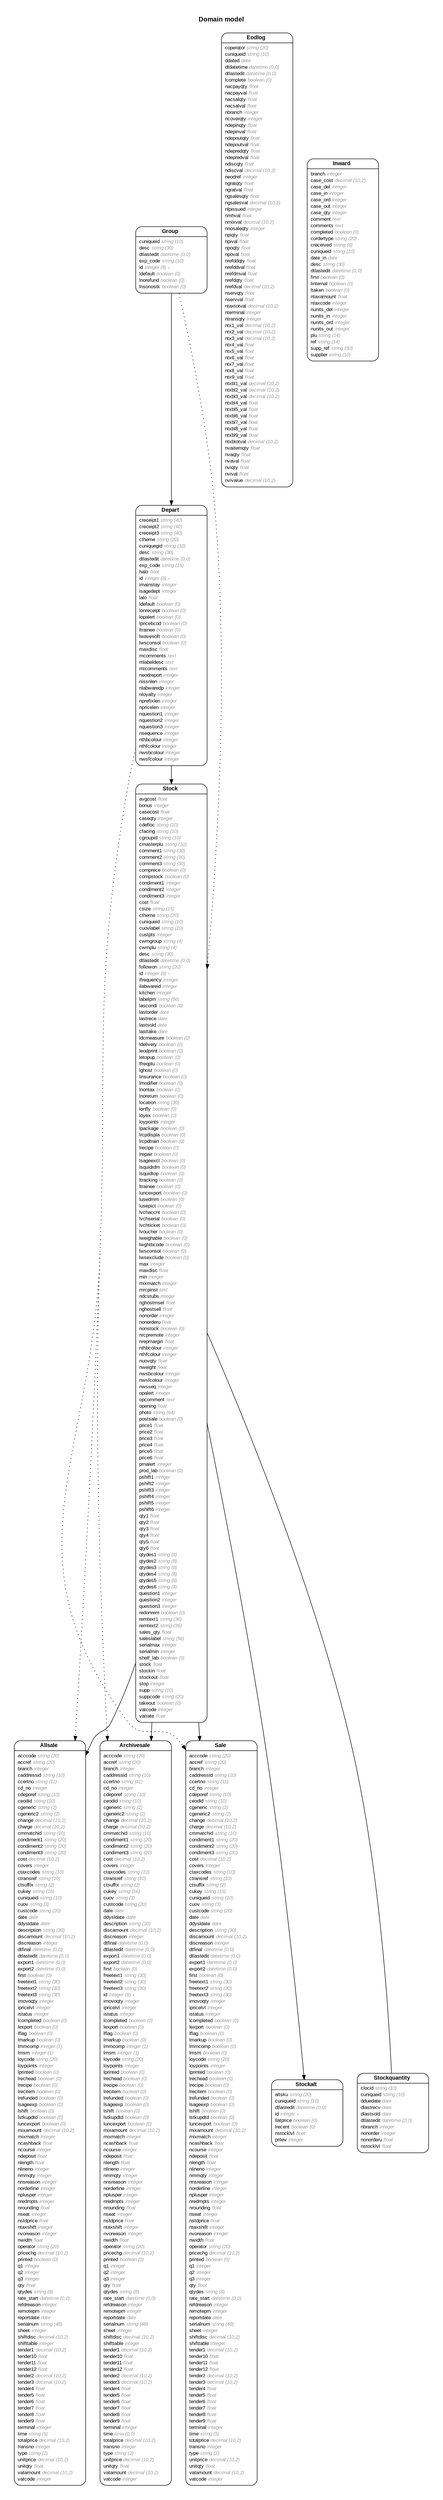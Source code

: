 digraph  {
rankdir = "LR";
ranksep = "0.5";
nodesep = "0.4";
pad = "0.4,0.4";
margin = "0,0";
concentrate = "true";
labelloc = "t";
fontsize = "13";
fontname = "Arial Bold";
splines = "spline";
node[ shape  =  "Mrecord" , fontsize  =  "10" , fontname  =  "Arial" , margin  =  "0.07,0.05" , penwidth  =  "1.0"];
edge[ fontname  =  "Arial" , fontsize  =  "7" , dir  =  "both" , arrowsize  =  "0.9" , penwidth  =  "1.0" , labelangle  =  "32" , labeldistance  =  "1.8"];
rankdir = "TB";
label = "Domain model\n\n";
m_Allsale [label = <{<table border="0" align="center" cellspacing="0.5" cellpadding="0" width="134">
  <tr><td align="center" valign="bottom" width="130"><font face="Arial Bold" point-size="11">Allsale</font></td></tr>
</table>
|
<table border="0" align="left" cellspacing="2" cellpadding="0" width="134">
  <tr><td align="left" width="130" port="acccode">acccode <font face="Arial Italic" color="grey60">string (20)</font></td></tr>
  <tr><td align="left" width="130" port="accref">accref <font face="Arial Italic" color="grey60">string (20)</font></td></tr>
  <tr><td align="left" width="130" port="branch">branch <font face="Arial Italic" color="grey60">integer</font></td></tr>
  <tr><td align="left" width="130" port="caddressid">caddressid <font face="Arial Italic" color="grey60">string (10)</font></td></tr>
  <tr><td align="left" width="130" port="ccertno">ccertno <font face="Arial Italic" color="grey60">string (11)</font></td></tr>
  <tr><td align="left" width="130" port="cd_no">cd_no <font face="Arial Italic" color="grey60">integer</font></td></tr>
  <tr><td align="left" width="130" port="cdeporef">cdeporef <font face="Arial Italic" color="grey60">string (10)</font></td></tr>
  <tr><td align="left" width="130" port="ceodid">ceodid <font face="Arial Italic" color="grey60">string (10)</font></td></tr>
  <tr><td align="left" width="130" port="cgeneric">cgeneric <font face="Arial Italic" color="grey60">string (2)</font></td></tr>
  <tr><td align="left" width="130" port="cgeneric2">cgeneric2 <font face="Arial Italic" color="grey60">string (2)</font></td></tr>
  <tr><td align="left" width="130" port="change">change <font face="Arial Italic" color="grey60">decimal (10,2)</font></td></tr>
  <tr><td align="left" width="130" port="charge">charge <font face="Arial Italic" color="grey60">decimal (10,2)</font></td></tr>
  <tr><td align="left" width="130" port="cmmatchid">cmmatchid <font face="Arial Italic" color="grey60">string (10)</font></td></tr>
  <tr><td align="left" width="130" port="condiment1">condiment1 <font face="Arial Italic" color="grey60">string (20)</font></td></tr>
  <tr><td align="left" width="130" port="condiment2">condiment2 <font face="Arial Italic" color="grey60">string (20)</font></td></tr>
  <tr><td align="left" width="130" port="condiment3">condiment3 <font face="Arial Italic" color="grey60">string (20)</font></td></tr>
  <tr><td align="left" width="130" port="cost">cost <font face="Arial Italic" color="grey60">decimal (10,2)</font></td></tr>
  <tr><td align="left" width="130" port="covers">covers <font face="Arial Italic" color="grey60">integer</font></td></tr>
  <tr><td align="left" width="130" port="ctaxcodes">ctaxcodes <font face="Arial Italic" color="grey60">string (10)</font></td></tr>
  <tr><td align="left" width="130" port="ctransref">ctransref <font face="Arial Italic" color="grey60">string (10)</font></td></tr>
  <tr><td align="left" width="130" port="ctsuffix">ctsuffix <font face="Arial Italic" color="grey60">string (2)</font></td></tr>
  <tr><td align="left" width="130" port="cukey">cukey <font face="Arial Italic" color="grey60">string (16)</font></td></tr>
  <tr><td align="left" width="130" port="cuniqueid">cuniqueid <font face="Arial Italic" color="grey60">string (10)</font></td></tr>
  <tr><td align="left" width="130" port="cuov">cuov <font face="Arial Italic" color="grey60">string (3)</font></td></tr>
  <tr><td align="left" width="130" port="custcode">custcode <font face="Arial Italic" color="grey60">string (20)</font></td></tr>
  <tr><td align="left" width="130" port="date">date <font face="Arial Italic" color="grey60">date</font></td></tr>
  <tr><td align="left" width="130" port="ddysldate">ddysldate <font face="Arial Italic" color="grey60">date</font></td></tr>
  <tr><td align="left" width="130" port="description">description <font face="Arial Italic" color="grey60">string (30)</font></td></tr>
  <tr><td align="left" width="130" port="discamount">discamount <font face="Arial Italic" color="grey60">decimal (10,2)</font></td></tr>
  <tr><td align="left" width="130" port="discreason">discreason <font face="Arial Italic" color="grey60">integer</font></td></tr>
  <tr><td align="left" width="130" port="dtfinal">dtfinal <font face="Arial Italic" color="grey60">datetime (0,0)</font></td></tr>
  <tr><td align="left" width="130" port="dtlastedit">dtlastedit <font face="Arial Italic" color="grey60">datetime (0,0)</font></td></tr>
  <tr><td align="left" width="130" port="export1">export1 <font face="Arial Italic" color="grey60">datetime (0,0)</font></td></tr>
  <tr><td align="left" width="130" port="export2">export2 <font face="Arial Italic" color="grey60">datetime (0,0)</font></td></tr>
  <tr><td align="left" width="130" port="first">first <font face="Arial Italic" color="grey60">boolean (0)</font></td></tr>
  <tr><td align="left" width="130" port="freetext1">freetext1 <font face="Arial Italic" color="grey60">string (30)</font></td></tr>
  <tr><td align="left" width="130" port="freetext2">freetext2 <font face="Arial Italic" color="grey60">string (30)</font></td></tr>
  <tr><td align="left" width="130" port="freetext3">freetext3 <font face="Arial Italic" color="grey60">string (30)</font></td></tr>
  <tr><td align="left" width="130" port="imovoqty">imovoqty <font face="Arial Italic" color="grey60">integer</font></td></tr>
  <tr><td align="left" width="130" port="ipricelvl">ipricelvl <font face="Arial Italic" color="grey60">integer</font></td></tr>
  <tr><td align="left" width="130" port="istatus">istatus <font face="Arial Italic" color="grey60">integer</font></td></tr>
  <tr><td align="left" width="130" port="lcompleted">lcompleted <font face="Arial Italic" color="grey60">boolean (0)</font></td></tr>
  <tr><td align="left" width="130" port="lexport">lexport <font face="Arial Italic" color="grey60">boolean (0)</font></td></tr>
  <tr><td align="left" width="130" port="lflag">lflag <font face="Arial Italic" color="grey60">boolean (0)</font></td></tr>
  <tr><td align="left" width="130" port="lmarkup">lmarkup <font face="Arial Italic" color="grey60">boolean (0)</font></td></tr>
  <tr><td align="left" width="130" port="lmmcomp">lmmcomp <font face="Arial Italic" color="grey60">integer (1)</font></td></tr>
  <tr><td align="left" width="130" port="lmsm">lmsm <font face="Arial Italic" color="grey60">integer (1)</font></td></tr>
  <tr><td align="left" width="130" port="loycode">loycode <font face="Arial Italic" color="grey60">string (20)</font></td></tr>
  <tr><td align="left" width="130" port="loypoints">loypoints <font face="Arial Italic" color="grey60">integer</font></td></tr>
  <tr><td align="left" width="130" port="lprinted">lprinted <font face="Arial Italic" color="grey60">boolean (0)</font></td></tr>
  <tr><td align="left" width="130" port="lrechead">lrechead <font face="Arial Italic" color="grey60">boolean (0)</font></td></tr>
  <tr><td align="left" width="130" port="lrecipe">lrecipe <font face="Arial Italic" color="grey60">boolean (0)</font></td></tr>
  <tr><td align="left" width="130" port="lrecitem">lrecitem <font face="Arial Italic" color="grey60">boolean (0)</font></td></tr>
  <tr><td align="left" width="130" port="lrefunded">lrefunded <font face="Arial Italic" color="grey60">boolean (0)</font></td></tr>
  <tr><td align="left" width="130" port="lsageexp">lsageexp <font face="Arial Italic" color="grey60">boolean (0)</font></td></tr>
  <tr><td align="left" width="130" port="lshift">lshift <font face="Arial Italic" color="grey60">boolean (0)</font></td></tr>
  <tr><td align="left" width="130" port="lstkupdtd">lstkupdtd <font face="Arial Italic" color="grey60">boolean (0)</font></td></tr>
  <tr><td align="left" width="130" port="luncexport">luncexport <font face="Arial Italic" color="grey60">boolean (0)</font></td></tr>
  <tr><td align="left" width="130" port="mixamount">mixamount <font face="Arial Italic" color="grey60">decimal (10,2)</font></td></tr>
  <tr><td align="left" width="130" port="mixmatch">mixmatch <font face="Arial Italic" color="grey60">integer</font></td></tr>
  <tr><td align="left" width="130" port="ncashback">ncashback <font face="Arial Italic" color="grey60">float</font></td></tr>
  <tr><td align="left" width="130" port="ncourse">ncourse <font face="Arial Italic" color="grey60">integer</font></td></tr>
  <tr><td align="left" width="130" port="ndeposit">ndeposit <font face="Arial Italic" color="grey60">float</font></td></tr>
  <tr><td align="left" width="130" port="nlength">nlength <font face="Arial Italic" color="grey60">float</font></td></tr>
  <tr><td align="left" width="130" port="nlineno">nlineno <font face="Arial Italic" color="grey60">integer</font></td></tr>
  <tr><td align="left" width="130" port="nmmqty">nmmqty <font face="Arial Italic" color="grey60">integer</font></td></tr>
  <tr><td align="left" width="130" port="nnsreason">nnsreason <font face="Arial Italic" color="grey60">integer</font></td></tr>
  <tr><td align="left" width="130" port="norderline">norderline <font face="Arial Italic" color="grey60">integer</font></td></tr>
  <tr><td align="left" width="130" port="nplusper">nplusper <font face="Arial Italic" color="grey60">integer</font></td></tr>
  <tr><td align="left" width="130" port="nredmpts">nredmpts <font face="Arial Italic" color="grey60">integer</font></td></tr>
  <tr><td align="left" width="130" port="nrounding">nrounding <font face="Arial Italic" color="grey60">float</font></td></tr>
  <tr><td align="left" width="130" port="nseat">nseat <font face="Arial Italic" color="grey60">integer</font></td></tr>
  <tr><td align="left" width="130" port="nstdprice">nstdprice <font face="Arial Italic" color="grey60">float</font></td></tr>
  <tr><td align="left" width="130" port="ntaxshift">ntaxshift <font face="Arial Italic" color="grey60">integer</font></td></tr>
  <tr><td align="left" width="130" port="nvoreason">nvoreason <font face="Arial Italic" color="grey60">integer</font></td></tr>
  <tr><td align="left" width="130" port="nwidth">nwidth <font face="Arial Italic" color="grey60">float</font></td></tr>
  <tr><td align="left" width="130" port="operator">operator <font face="Arial Italic" color="grey60">string (20)</font></td></tr>
  <tr><td align="left" width="130" port="pricechg">pricechg <font face="Arial Italic" color="grey60">decimal (10,2)</font></td></tr>
  <tr><td align="left" width="130" port="printed">printed <font face="Arial Italic" color="grey60">boolean (0)</font></td></tr>
  <tr><td align="left" width="130" port="q1">q1 <font face="Arial Italic" color="grey60">integer</font></td></tr>
  <tr><td align="left" width="130" port="q2">q2 <font face="Arial Italic" color="grey60">integer</font></td></tr>
  <tr><td align="left" width="130" port="q3">q3 <font face="Arial Italic" color="grey60">integer</font></td></tr>
  <tr><td align="left" width="130" port="qty">qty <font face="Arial Italic" color="grey60">float</font></td></tr>
  <tr><td align="left" width="130" port="qtydes">qtydes <font face="Arial Italic" color="grey60">string (8)</font></td></tr>
  <tr><td align="left" width="130" port="rate_start">rate_start <font face="Arial Italic" color="grey60">datetime (0,0)</font></td></tr>
  <tr><td align="left" width="130" port="refdreason">refdreason <font face="Arial Italic" color="grey60">integer</font></td></tr>
  <tr><td align="left" width="130" port="remoteprn">remoteprn <font face="Arial Italic" color="grey60">integer</font></td></tr>
  <tr><td align="left" width="130" port="reportdate">reportdate <font face="Arial Italic" color="grey60">date</font></td></tr>
  <tr><td align="left" width="130" port="serialnum">serialnum <font face="Arial Italic" color="grey60">string (48)</font></td></tr>
  <tr><td align="left" width="130" port="sheet">sheet <font face="Arial Italic" color="grey60">integer</font></td></tr>
  <tr><td align="left" width="130" port="shiftdisc">shiftdisc <font face="Arial Italic" color="grey60">decimal (10,2)</font></td></tr>
  <tr><td align="left" width="130" port="shifttable">shifttable <font face="Arial Italic" color="grey60">integer</font></td></tr>
  <tr><td align="left" width="130" port="tender1">tender1 <font face="Arial Italic" color="grey60">decimal (10,2)</font></td></tr>
  <tr><td align="left" width="130" port="tender10">tender10 <font face="Arial Italic" color="grey60">float</font></td></tr>
  <tr><td align="left" width="130" port="tender11">tender11 <font face="Arial Italic" color="grey60">float</font></td></tr>
  <tr><td align="left" width="130" port="tender12">tender12 <font face="Arial Italic" color="grey60">float</font></td></tr>
  <tr><td align="left" width="130" port="tender2">tender2 <font face="Arial Italic" color="grey60">decimal (10,2)</font></td></tr>
  <tr><td align="left" width="130" port="tender3">tender3 <font face="Arial Italic" color="grey60">decimal (10,2)</font></td></tr>
  <tr><td align="left" width="130" port="tender4">tender4 <font face="Arial Italic" color="grey60">float</font></td></tr>
  <tr><td align="left" width="130" port="tender5">tender5 <font face="Arial Italic" color="grey60">float</font></td></tr>
  <tr><td align="left" width="130" port="tender6">tender6 <font face="Arial Italic" color="grey60">float</font></td></tr>
  <tr><td align="left" width="130" port="tender7">tender7 <font face="Arial Italic" color="grey60">float</font></td></tr>
  <tr><td align="left" width="130" port="tender8">tender8 <font face="Arial Italic" color="grey60">float</font></td></tr>
  <tr><td align="left" width="130" port="tender9">tender9 <font face="Arial Italic" color="grey60">float</font></td></tr>
  <tr><td align="left" width="130" port="terminal">terminal <font face="Arial Italic" color="grey60">integer</font></td></tr>
  <tr><td align="left" width="130" port="time">time <font face="Arial Italic" color="grey60">string (5)</font></td></tr>
  <tr><td align="left" width="130" port="totalprice">totalprice <font face="Arial Italic" color="grey60">decimal (10,2)</font></td></tr>
  <tr><td align="left" width="130" port="transno">transno <font face="Arial Italic" color="grey60">integer</font></td></tr>
  <tr><td align="left" width="130" port="type">type <font face="Arial Italic" color="grey60">string (2)</font></td></tr>
  <tr><td align="left" width="130" port="unitprice">unitprice <font face="Arial Italic" color="grey60">decimal (10,2)</font></td></tr>
  <tr><td align="left" width="130" port="unitqty">unitqty <font face="Arial Italic" color="grey60">float</font></td></tr>
  <tr><td align="left" width="130" port="vatamount">vatamount <font face="Arial Italic" color="grey60">decimal (10,2)</font></td></tr>
  <tr><td align="left" width="130" port="vatcode">vatcode <font face="Arial Italic" color="grey60">integer</font></td></tr>
</table>
}>];
m_Archivesale [label = <{<table border="0" align="center" cellspacing="0.5" cellpadding="0" width="134">
  <tr><td align="center" valign="bottom" width="130"><font face="Arial Bold" point-size="11">Archivesale</font></td></tr>
</table>
|
<table border="0" align="left" cellspacing="2" cellpadding="0" width="134">
  <tr><td align="left" width="130" port="acccode">acccode <font face="Arial Italic" color="grey60">string (20)</font></td></tr>
  <tr><td align="left" width="130" port="accref">accref <font face="Arial Italic" color="grey60">string (20)</font></td></tr>
  <tr><td align="left" width="130" port="branch">branch <font face="Arial Italic" color="grey60">integer</font></td></tr>
  <tr><td align="left" width="130" port="caddressid">caddressid <font face="Arial Italic" color="grey60">string (10)</font></td></tr>
  <tr><td align="left" width="130" port="ccertno">ccertno <font face="Arial Italic" color="grey60">string (11)</font></td></tr>
  <tr><td align="left" width="130" port="cd_no">cd_no <font face="Arial Italic" color="grey60">integer</font></td></tr>
  <tr><td align="left" width="130" port="cdeporef">cdeporef <font face="Arial Italic" color="grey60">string (10)</font></td></tr>
  <tr><td align="left" width="130" port="ceodid">ceodid <font face="Arial Italic" color="grey60">string (10)</font></td></tr>
  <tr><td align="left" width="130" port="cgeneric">cgeneric <font face="Arial Italic" color="grey60">string (2)</font></td></tr>
  <tr><td align="left" width="130" port="cgeneric2">cgeneric2 <font face="Arial Italic" color="grey60">string (2)</font></td></tr>
  <tr><td align="left" width="130" port="change">change <font face="Arial Italic" color="grey60">decimal (10,2)</font></td></tr>
  <tr><td align="left" width="130" port="charge">charge <font face="Arial Italic" color="grey60">decimal (10,2)</font></td></tr>
  <tr><td align="left" width="130" port="cmmatchid">cmmatchid <font face="Arial Italic" color="grey60">string (10)</font></td></tr>
  <tr><td align="left" width="130" port="condiment1">condiment1 <font face="Arial Italic" color="grey60">string (20)</font></td></tr>
  <tr><td align="left" width="130" port="condiment2">condiment2 <font face="Arial Italic" color="grey60">string (20)</font></td></tr>
  <tr><td align="left" width="130" port="condiment3">condiment3 <font face="Arial Italic" color="grey60">string (20)</font></td></tr>
  <tr><td align="left" width="130" port="cost">cost <font face="Arial Italic" color="grey60">decimal (10,2)</font></td></tr>
  <tr><td align="left" width="130" port="covers">covers <font face="Arial Italic" color="grey60">integer</font></td></tr>
  <tr><td align="left" width="130" port="ctaxcodes">ctaxcodes <font face="Arial Italic" color="grey60">string (10)</font></td></tr>
  <tr><td align="left" width="130" port="ctransref">ctransref <font face="Arial Italic" color="grey60">string (10)</font></td></tr>
  <tr><td align="left" width="130" port="ctsuffix">ctsuffix <font face="Arial Italic" color="grey60">string (2)</font></td></tr>
  <tr><td align="left" width="130" port="cukey">cukey <font face="Arial Italic" color="grey60">string (16)</font></td></tr>
  <tr><td align="left" width="130" port="cuov">cuov <font face="Arial Italic" color="grey60">string (3)</font></td></tr>
  <tr><td align="left" width="130" port="custcode">custcode <font face="Arial Italic" color="grey60">string (20)</font></td></tr>
  <tr><td align="left" width="130" port="date">date <font face="Arial Italic" color="grey60">date</font></td></tr>
  <tr><td align="left" width="130" port="ddysldate">ddysldate <font face="Arial Italic" color="grey60">date</font></td></tr>
  <tr><td align="left" width="130" port="description">description <font face="Arial Italic" color="grey60">string (30)</font></td></tr>
  <tr><td align="left" width="130" port="discamount">discamount <font face="Arial Italic" color="grey60">decimal (10,2)</font></td></tr>
  <tr><td align="left" width="130" port="discreason">discreason <font face="Arial Italic" color="grey60">integer</font></td></tr>
  <tr><td align="left" width="130" port="dtfinal">dtfinal <font face="Arial Italic" color="grey60">datetime (0,0)</font></td></tr>
  <tr><td align="left" width="130" port="dtlastedit">dtlastedit <font face="Arial Italic" color="grey60">datetime (0,0)</font></td></tr>
  <tr><td align="left" width="130" port="export1">export1 <font face="Arial Italic" color="grey60">datetime (0,0)</font></td></tr>
  <tr><td align="left" width="130" port="export2">export2 <font face="Arial Italic" color="grey60">datetime (0,0)</font></td></tr>
  <tr><td align="left" width="130" port="first">first <font face="Arial Italic" color="grey60">boolean (0)</font></td></tr>
  <tr><td align="left" width="130" port="freetext1">freetext1 <font face="Arial Italic" color="grey60">string (30)</font></td></tr>
  <tr><td align="left" width="130" port="freetext2">freetext2 <font face="Arial Italic" color="grey60">string (30)</font></td></tr>
  <tr><td align="left" width="130" port="freetext3">freetext3 <font face="Arial Italic" color="grey60">string (30)</font></td></tr>
  <tr><td align="left" width="130" port="id">id <font face="Arial Italic" color="grey60">integer (8) ∗</font></td></tr>
  <tr><td align="left" width="130" port="imovoqty">imovoqty <font face="Arial Italic" color="grey60">integer</font></td></tr>
  <tr><td align="left" width="130" port="ipricelvl">ipricelvl <font face="Arial Italic" color="grey60">integer</font></td></tr>
  <tr><td align="left" width="130" port="istatus">istatus <font face="Arial Italic" color="grey60">integer</font></td></tr>
  <tr><td align="left" width="130" port="lcompleted">lcompleted <font face="Arial Italic" color="grey60">boolean (0)</font></td></tr>
  <tr><td align="left" width="130" port="lexport">lexport <font face="Arial Italic" color="grey60">boolean (0)</font></td></tr>
  <tr><td align="left" width="130" port="lflag">lflag <font face="Arial Italic" color="grey60">boolean (0)</font></td></tr>
  <tr><td align="left" width="130" port="lmarkup">lmarkup <font face="Arial Italic" color="grey60">boolean (0)</font></td></tr>
  <tr><td align="left" width="130" port="lmmcomp">lmmcomp <font face="Arial Italic" color="grey60">integer (1)</font></td></tr>
  <tr><td align="left" width="130" port="lmsm">lmsm <font face="Arial Italic" color="grey60">integer (1)</font></td></tr>
  <tr><td align="left" width="130" port="loycode">loycode <font face="Arial Italic" color="grey60">string (20)</font></td></tr>
  <tr><td align="left" width="130" port="loypoints">loypoints <font face="Arial Italic" color="grey60">integer</font></td></tr>
  <tr><td align="left" width="130" port="lprinted">lprinted <font face="Arial Italic" color="grey60">boolean (0)</font></td></tr>
  <tr><td align="left" width="130" port="lrechead">lrechead <font face="Arial Italic" color="grey60">boolean (0)</font></td></tr>
  <tr><td align="left" width="130" port="lrecipe">lrecipe <font face="Arial Italic" color="grey60">boolean (0)</font></td></tr>
  <tr><td align="left" width="130" port="lrecitem">lrecitem <font face="Arial Italic" color="grey60">boolean (0)</font></td></tr>
  <tr><td align="left" width="130" port="lrefunded">lrefunded <font face="Arial Italic" color="grey60">boolean (0)</font></td></tr>
  <tr><td align="left" width="130" port="lsageexp">lsageexp <font face="Arial Italic" color="grey60">boolean (0)</font></td></tr>
  <tr><td align="left" width="130" port="lshift">lshift <font face="Arial Italic" color="grey60">boolean (0)</font></td></tr>
  <tr><td align="left" width="130" port="lstkupdtd">lstkupdtd <font face="Arial Italic" color="grey60">boolean (0)</font></td></tr>
  <tr><td align="left" width="130" port="luncexport">luncexport <font face="Arial Italic" color="grey60">boolean (0)</font></td></tr>
  <tr><td align="left" width="130" port="mixamount">mixamount <font face="Arial Italic" color="grey60">decimal (10,2)</font></td></tr>
  <tr><td align="left" width="130" port="mixmatch">mixmatch <font face="Arial Italic" color="grey60">integer</font></td></tr>
  <tr><td align="left" width="130" port="ncashback">ncashback <font face="Arial Italic" color="grey60">float</font></td></tr>
  <tr><td align="left" width="130" port="ncourse">ncourse <font face="Arial Italic" color="grey60">integer</font></td></tr>
  <tr><td align="left" width="130" port="ndeposit">ndeposit <font face="Arial Italic" color="grey60">float</font></td></tr>
  <tr><td align="left" width="130" port="nlength">nlength <font face="Arial Italic" color="grey60">float</font></td></tr>
  <tr><td align="left" width="130" port="nlineno">nlineno <font face="Arial Italic" color="grey60">integer</font></td></tr>
  <tr><td align="left" width="130" port="nmmqty">nmmqty <font face="Arial Italic" color="grey60">integer</font></td></tr>
  <tr><td align="left" width="130" port="nnsreason">nnsreason <font face="Arial Italic" color="grey60">integer</font></td></tr>
  <tr><td align="left" width="130" port="norderline">norderline <font face="Arial Italic" color="grey60">integer</font></td></tr>
  <tr><td align="left" width="130" port="nplusper">nplusper <font face="Arial Italic" color="grey60">integer</font></td></tr>
  <tr><td align="left" width="130" port="nredmpts">nredmpts <font face="Arial Italic" color="grey60">integer</font></td></tr>
  <tr><td align="left" width="130" port="nrounding">nrounding <font face="Arial Italic" color="grey60">float</font></td></tr>
  <tr><td align="left" width="130" port="nseat">nseat <font face="Arial Italic" color="grey60">integer</font></td></tr>
  <tr><td align="left" width="130" port="nstdprice">nstdprice <font face="Arial Italic" color="grey60">float</font></td></tr>
  <tr><td align="left" width="130" port="ntaxshift">ntaxshift <font face="Arial Italic" color="grey60">integer</font></td></tr>
  <tr><td align="left" width="130" port="nvoreason">nvoreason <font face="Arial Italic" color="grey60">integer</font></td></tr>
  <tr><td align="left" width="130" port="nwidth">nwidth <font face="Arial Italic" color="grey60">float</font></td></tr>
  <tr><td align="left" width="130" port="operator">operator <font face="Arial Italic" color="grey60">string (20)</font></td></tr>
  <tr><td align="left" width="130" port="pricechg">pricechg <font face="Arial Italic" color="grey60">decimal (10,2)</font></td></tr>
  <tr><td align="left" width="130" port="printed">printed <font face="Arial Italic" color="grey60">boolean (0)</font></td></tr>
  <tr><td align="left" width="130" port="q1">q1 <font face="Arial Italic" color="grey60">integer</font></td></tr>
  <tr><td align="left" width="130" port="q2">q2 <font face="Arial Italic" color="grey60">integer</font></td></tr>
  <tr><td align="left" width="130" port="q3">q3 <font face="Arial Italic" color="grey60">integer</font></td></tr>
  <tr><td align="left" width="130" port="qty">qty <font face="Arial Italic" color="grey60">float</font></td></tr>
  <tr><td align="left" width="130" port="qtydes">qtydes <font face="Arial Italic" color="grey60">string (8)</font></td></tr>
  <tr><td align="left" width="130" port="rate_start">rate_start <font face="Arial Italic" color="grey60">datetime (0,0)</font></td></tr>
  <tr><td align="left" width="130" port="refdreason">refdreason <font face="Arial Italic" color="grey60">integer</font></td></tr>
  <tr><td align="left" width="130" port="remoteprn">remoteprn <font face="Arial Italic" color="grey60">integer</font></td></tr>
  <tr><td align="left" width="130" port="reportdate">reportdate <font face="Arial Italic" color="grey60">date</font></td></tr>
  <tr><td align="left" width="130" port="serialnum">serialnum <font face="Arial Italic" color="grey60">string (48)</font></td></tr>
  <tr><td align="left" width="130" port="sheet">sheet <font face="Arial Italic" color="grey60">integer</font></td></tr>
  <tr><td align="left" width="130" port="shiftdisc">shiftdisc <font face="Arial Italic" color="grey60">decimal (10,2)</font></td></tr>
  <tr><td align="left" width="130" port="shifttable">shifttable <font face="Arial Italic" color="grey60">integer</font></td></tr>
  <tr><td align="left" width="130" port="tender1">tender1 <font face="Arial Italic" color="grey60">decimal (10,2)</font></td></tr>
  <tr><td align="left" width="130" port="tender10">tender10 <font face="Arial Italic" color="grey60">float</font></td></tr>
  <tr><td align="left" width="130" port="tender11">tender11 <font face="Arial Italic" color="grey60">float</font></td></tr>
  <tr><td align="left" width="130" port="tender12">tender12 <font face="Arial Italic" color="grey60">float</font></td></tr>
  <tr><td align="left" width="130" port="tender2">tender2 <font face="Arial Italic" color="grey60">decimal (10,2)</font></td></tr>
  <tr><td align="left" width="130" port="tender3">tender3 <font face="Arial Italic" color="grey60">decimal (10,2)</font></td></tr>
  <tr><td align="left" width="130" port="tender4">tender4 <font face="Arial Italic" color="grey60">float</font></td></tr>
  <tr><td align="left" width="130" port="tender5">tender5 <font face="Arial Italic" color="grey60">float</font></td></tr>
  <tr><td align="left" width="130" port="tender6">tender6 <font face="Arial Italic" color="grey60">float</font></td></tr>
  <tr><td align="left" width="130" port="tender7">tender7 <font face="Arial Italic" color="grey60">float</font></td></tr>
  <tr><td align="left" width="130" port="tender8">tender8 <font face="Arial Italic" color="grey60">float</font></td></tr>
  <tr><td align="left" width="130" port="tender9">tender9 <font face="Arial Italic" color="grey60">float</font></td></tr>
  <tr><td align="left" width="130" port="terminal">terminal <font face="Arial Italic" color="grey60">integer</font></td></tr>
  <tr><td align="left" width="130" port="time">time <font face="Arial Italic" color="grey60">time (0,0)</font></td></tr>
  <tr><td align="left" width="130" port="totalprice">totalprice <font face="Arial Italic" color="grey60">decimal (10,2)</font></td></tr>
  <tr><td align="left" width="130" port="transno">transno <font face="Arial Italic" color="grey60">integer</font></td></tr>
  <tr><td align="left" width="130" port="type">type <font face="Arial Italic" color="grey60">string (2)</font></td></tr>
  <tr><td align="left" width="130" port="unitprice">unitprice <font face="Arial Italic" color="grey60">decimal (10,2)</font></td></tr>
  <tr><td align="left" width="130" port="unitqty">unitqty <font face="Arial Italic" color="grey60">float</font></td></tr>
  <tr><td align="left" width="130" port="vatamount">vatamount <font face="Arial Italic" color="grey60">decimal (10,2)</font></td></tr>
  <tr><td align="left" width="130" port="vatcode">vatcode <font face="Arial Italic" color="grey60">integer</font></td></tr>
</table>
}>];
m_Depart [label = <{<table border="0" align="center" cellspacing="0.5" cellpadding="0" width="134">
  <tr><td align="center" valign="bottom" width="130"><font face="Arial Bold" point-size="11">Depart</font></td></tr>
</table>
|
<table border="0" align="left" cellspacing="2" cellpadding="0" width="134">
  <tr><td align="left" width="130" port="creceipt1">creceipt1 <font face="Arial Italic" color="grey60">string (40)</font></td></tr>
  <tr><td align="left" width="130" port="creceipt2">creceipt2 <font face="Arial Italic" color="grey60">string (40)</font></td></tr>
  <tr><td align="left" width="130" port="creceipt3">creceipt3 <font face="Arial Italic" color="grey60">string (40)</font></td></tr>
  <tr><td align="left" width="130" port="ctheme">ctheme <font face="Arial Italic" color="grey60">string (20)</font></td></tr>
  <tr><td align="left" width="130" port="cuniquegid">cuniquegid <font face="Arial Italic" color="grey60">string (10)</font></td></tr>
  <tr><td align="left" width="130" port="desc">desc <font face="Arial Italic" color="grey60">string (30)</font></td></tr>
  <tr><td align="left" width="130" port="dtlastedit">dtlastedit <font face="Arial Italic" color="grey60">datetime (0,0)</font></td></tr>
  <tr><td align="left" width="130" port="exp_code">exp_code <font face="Arial Italic" color="grey60">string (15)</font></td></tr>
  <tr><td align="left" width="130" port="halo">halo <font face="Arial Italic" color="grey60">float</font></td></tr>
  <tr><td align="left" width="130" port="id">id <font face="Arial Italic" color="grey60">integer (8) ∗</font></td></tr>
  <tr><td align="left" width="130" port="imainstay">imainstay <font face="Arial Italic" color="grey60">integer</font></td></tr>
  <tr><td align="left" width="130" port="isagedept">isagedept <font face="Arial Italic" color="grey60">integer</font></td></tr>
  <tr><td align="left" width="130" port="lalo">lalo <font face="Arial Italic" color="grey60">float</font></td></tr>
  <tr><td align="left" width="130" port="ldefault">ldefault <font face="Arial Italic" color="grey60">boolean (0)</font></td></tr>
  <tr><td align="left" width="130" port="lonreceipt">lonreceipt <font face="Arial Italic" color="grey60">boolean (0)</font></td></tr>
  <tr><td align="left" width="130" port="lopalert">lopalert <font face="Arial Italic" color="grey60">boolean (0)</font></td></tr>
  <tr><td align="left" width="130" port="lpricebcod">lpricebcod <font face="Arial Italic" color="grey60">boolean (0)</font></td></tr>
  <tr><td align="left" width="130" port="ltrainee">ltrainee <font face="Arial Italic" color="grey60">boolean (0)</font></td></tr>
  <tr><td align="left" width="130" port="lwavesoft">lwavesoft <font face="Arial Italic" color="grey60">boolean (0)</font></td></tr>
  <tr><td align="left" width="130" port="lwsconsol">lwsconsol <font face="Arial Italic" color="grey60">boolean (0)</font></td></tr>
  <tr><td align="left" width="130" port="maxdisc">maxdisc <font face="Arial Italic" color="grey60">float</font></td></tr>
  <tr><td align="left" width="130" port="mcomments">mcomments <font face="Arial Italic" color="grey60">text</font></td></tr>
  <tr><td align="left" width="130" port="mlabeldesc">mlabeldesc <font face="Arial Italic" color="grey60">text</font></td></tr>
  <tr><td align="left" width="130" port="mtcomments">mtcomments <font face="Arial Italic" color="grey60">text</font></td></tr>
  <tr><td align="left" width="130" port="neodreport">neodreport <font face="Arial Italic" color="grey60">integer</font></td></tr>
  <tr><td align="left" width="130" port="nissnlen">nissnlen <font face="Arial Italic" color="grey60">integer</font></td></tr>
  <tr><td align="left" width="130" port="nlabwaredp">nlabwaredp <font face="Arial Italic" color="grey60">integer</font></td></tr>
  <tr><td align="left" width="130" port="nloyalty">nloyalty <font face="Arial Italic" color="grey60">integer</font></td></tr>
  <tr><td align="left" width="130" port="nprefixlen">nprefixlen <font face="Arial Italic" color="grey60">integer</font></td></tr>
  <tr><td align="left" width="130" port="npricelen">npricelen <font face="Arial Italic" color="grey60">integer</font></td></tr>
  <tr><td align="left" width="130" port="nquestion1">nquestion1 <font face="Arial Italic" color="grey60">integer</font></td></tr>
  <tr><td align="left" width="130" port="nquestion2">nquestion2 <font face="Arial Italic" color="grey60">integer</font></td></tr>
  <tr><td align="left" width="130" port="nquestion3">nquestion3 <font face="Arial Italic" color="grey60">integer</font></td></tr>
  <tr><td align="left" width="130" port="nsequence">nsequence <font face="Arial Italic" color="grey60">integer</font></td></tr>
  <tr><td align="left" width="130" port="nthbcolour">nthbcolour <font face="Arial Italic" color="grey60">integer</font></td></tr>
  <tr><td align="left" width="130" port="nthfcolour">nthfcolour <font face="Arial Italic" color="grey60">integer</font></td></tr>
  <tr><td align="left" width="130" port="nwsbcolour">nwsbcolour <font face="Arial Italic" color="grey60">integer</font></td></tr>
  <tr><td align="left" width="130" port="nwsfcolour">nwsfcolour <font face="Arial Italic" color="grey60">integer</font></td></tr>
</table>
}>];
m_Eodlog [label = <{<table border="0" align="center" cellspacing="0.5" cellpadding="0" width="134">
  <tr><td align="center" valign="bottom" width="130"><font face="Arial Bold" point-size="11">Eodlog</font></td></tr>
</table>
|
<table border="0" align="left" cellspacing="2" cellpadding="0" width="134">
  <tr><td align="left" width="130" port="coperator">coperator <font face="Arial Italic" color="grey60">string (20)</font></td></tr>
  <tr><td align="left" width="130" port="cuniqueid">cuniqueid <font face="Arial Italic" color="grey60">string (10)</font></td></tr>
  <tr><td align="left" width="130" port="ddated">ddated <font face="Arial Italic" color="grey60">date</font></td></tr>
  <tr><td align="left" width="130" port="dtdatetime">dtdatetime <font face="Arial Italic" color="grey60">datetime (0,0)</font></td></tr>
  <tr><td align="left" width="130" port="dtlastedit">dtlastedit <font face="Arial Italic" color="grey60">datetime (0,0)</font></td></tr>
  <tr><td align="left" width="130" port="lcomplete">lcomplete <font face="Arial Italic" color="grey60">boolean (0)</font></td></tr>
  <tr><td align="left" width="130" port="nacpayqty">nacpayqty <font face="Arial Italic" color="grey60">float</font></td></tr>
  <tr><td align="left" width="130" port="nacpayval">nacpayval <font face="Arial Italic" color="grey60">float</font></td></tr>
  <tr><td align="left" width="130" port="nacsalqty">nacsalqty <font face="Arial Italic" color="grey60">float</font></td></tr>
  <tr><td align="left" width="130" port="nacsalval">nacsalval <font face="Arial Italic" color="grey60">float</font></td></tr>
  <tr><td align="left" width="130" port="nbranch">nbranch <font face="Arial Italic" color="grey60">integer</font></td></tr>
  <tr><td align="left" width="130" port="ncoverqty">ncoverqty <font face="Arial Italic" color="grey60">integer</font></td></tr>
  <tr><td align="left" width="130" port="ndepinqty">ndepinqty <font face="Arial Italic" color="grey60">float</font></td></tr>
  <tr><td align="left" width="130" port="ndepinval">ndepinval <font face="Arial Italic" color="grey60">float</font></td></tr>
  <tr><td align="left" width="130" port="ndepoutqty">ndepoutqty <font face="Arial Italic" color="grey60">float</font></td></tr>
  <tr><td align="left" width="130" port="ndepoutval">ndepoutval <font face="Arial Italic" color="grey60">float</font></td></tr>
  <tr><td align="left" width="130" port="ndepredqty">ndepredqty <font face="Arial Italic" color="grey60">float</font></td></tr>
  <tr><td align="left" width="130" port="ndepredval">ndepredval <font face="Arial Italic" color="grey60">float</font></td></tr>
  <tr><td align="left" width="130" port="ndiscqty">ndiscqty <font face="Arial Italic" color="grey60">float</font></td></tr>
  <tr><td align="left" width="130" port="ndiscval">ndiscval <font face="Arial Italic" color="grey60">decimal (10,2)</font></td></tr>
  <tr><td align="left" width="130" port="neodref">neodref <font face="Arial Italic" color="grey60">integer</font></td></tr>
  <tr><td align="left" width="130" port="ngratqty">ngratqty <font face="Arial Italic" color="grey60">float</font></td></tr>
  <tr><td align="left" width="130" port="ngratval">ngratval <font face="Arial Italic" color="grey60">float</font></td></tr>
  <tr><td align="left" width="130" port="ngsalesqty">ngsalesqty <font face="Arial Italic" color="grey60">float</font></td></tr>
  <tr><td align="left" width="130" port="ngsalesval">ngsalesval <font face="Arial Italic" color="grey60">decimal (10,2)</font></td></tr>
  <tr><td align="left" width="130" port="nlpissued">nlpissued <font face="Arial Italic" color="grey60">integer</font></td></tr>
  <tr><td align="left" width="130" port="nmhval">nmhval <font face="Arial Italic" color="grey60">float</font></td></tr>
  <tr><td align="left" width="130" port="nmixval">nmixval <font face="Arial Italic" color="grey60">decimal (10,2)</font></td></tr>
  <tr><td align="left" width="130" port="nnosaleqty">nnosaleqty <font face="Arial Italic" color="grey60">integer</font></td></tr>
  <tr><td align="left" width="130" port="npiqty">npiqty <font face="Arial Italic" color="grey60">float</font></td></tr>
  <tr><td align="left" width="130" port="npival">npival <font face="Arial Italic" color="grey60">float</font></td></tr>
  <tr><td align="left" width="130" port="npoqty">npoqty <font face="Arial Italic" color="grey60">float</font></td></tr>
  <tr><td align="left" width="130" port="npoval">npoval <font face="Arial Italic" color="grey60">float</font></td></tr>
  <tr><td align="left" width="130" port="nrefddqty">nrefddqty <font face="Arial Italic" color="grey60">float</font></td></tr>
  <tr><td align="left" width="130" port="nrefddval">nrefddval <font face="Arial Italic" color="grey60">float</font></td></tr>
  <tr><td align="left" width="130" port="nrefdmval">nrefdmval <font face="Arial Italic" color="grey60">float</font></td></tr>
  <tr><td align="left" width="130" port="nrefdqty">nrefdqty <font face="Arial Italic" color="grey60">float</font></td></tr>
  <tr><td align="left" width="130" port="nrefdval">nrefdval <font face="Arial Italic" color="grey60">decimal (10,2)</font></td></tr>
  <tr><td align="left" width="130" port="nservqty">nservqty <font face="Arial Italic" color="grey60">float</font></td></tr>
  <tr><td align="left" width="130" port="nservval">nservval <font face="Arial Italic" color="grey60">float</font></td></tr>
  <tr><td align="left" width="130" port="ntaxtotval">ntaxtotval <font face="Arial Italic" color="grey60">decimal (10,2)</font></td></tr>
  <tr><td align="left" width="130" port="nterminal">nterminal <font face="Arial Italic" color="grey60">integer</font></td></tr>
  <tr><td align="left" width="130" port="ntransqty">ntransqty <font face="Arial Italic" color="grey60">integer</font></td></tr>
  <tr><td align="left" width="130" port="ntx1_val">ntx1_val <font face="Arial Italic" color="grey60">decimal (10,2)</font></td></tr>
  <tr><td align="left" width="130" port="ntx2_val">ntx2_val <font face="Arial Italic" color="grey60">decimal (10,2)</font></td></tr>
  <tr><td align="left" width="130" port="ntx3_val">ntx3_val <font face="Arial Italic" color="grey60">decimal (10,2)</font></td></tr>
  <tr><td align="left" width="130" port="ntx4_val">ntx4_val <font face="Arial Italic" color="grey60">float</font></td></tr>
  <tr><td align="left" width="130" port="ntx5_val">ntx5_val <font face="Arial Italic" color="grey60">float</font></td></tr>
  <tr><td align="left" width="130" port="ntx6_val">ntx6_val <font face="Arial Italic" color="grey60">float</font></td></tr>
  <tr><td align="left" width="130" port="ntx7_val">ntx7_val <font face="Arial Italic" color="grey60">float</font></td></tr>
  <tr><td align="left" width="130" port="ntx8_val">ntx8_val <font face="Arial Italic" color="grey60">float</font></td></tr>
  <tr><td align="left" width="130" port="ntx9_val">ntx9_val <font face="Arial Italic" color="grey60">float</font></td></tr>
  <tr><td align="left" width="130" port="ntxbl1_val">ntxbl1_val <font face="Arial Italic" color="grey60">decimal (10,2)</font></td></tr>
  <tr><td align="left" width="130" port="ntxbl2_val">ntxbl2_val <font face="Arial Italic" color="grey60">decimal (10,2)</font></td></tr>
  <tr><td align="left" width="130" port="ntxbl3_val">ntxbl3_val <font face="Arial Italic" color="grey60">decimal (10,2)</font></td></tr>
  <tr><td align="left" width="130" port="ntxbl4_val">ntxbl4_val <font face="Arial Italic" color="grey60">float</font></td></tr>
  <tr><td align="left" width="130" port="ntxbl5_val">ntxbl5_val <font face="Arial Italic" color="grey60">float</font></td></tr>
  <tr><td align="left" width="130" port="ntxbl6_val">ntxbl6_val <font face="Arial Italic" color="grey60">float</font></td></tr>
  <tr><td align="left" width="130" port="ntxbl7_val">ntxbl7_val <font face="Arial Italic" color="grey60">float</font></td></tr>
  <tr><td align="left" width="130" port="ntxbl8_val">ntxbl8_val <font face="Arial Italic" color="grey60">float</font></td></tr>
  <tr><td align="left" width="130" port="ntxbl9_val">ntxbl9_val <font face="Arial Italic" color="grey60">float</font></td></tr>
  <tr><td align="left" width="130" port="ntxbtotval">ntxbtotval <font face="Arial Italic" color="grey60">decimal (10,2)</font></td></tr>
  <tr><td align="left" width="130" port="nvaitemqty">nvaitemqty <font face="Arial Italic" color="grey60">float</font></td></tr>
  <tr><td align="left" width="130" port="nvaqty">nvaqty <font face="Arial Italic" color="grey60">float</font></td></tr>
  <tr><td align="left" width="130" port="nvaval">nvaval <font face="Arial Italic" color="grey60">float</font></td></tr>
  <tr><td align="left" width="130" port="nviqty">nviqty <font face="Arial Italic" color="grey60">float</font></td></tr>
  <tr><td align="left" width="130" port="nvival">nvival <font face="Arial Italic" color="grey60">float</font></td></tr>
  <tr><td align="left" width="130" port="nvivalue">nvivalue <font face="Arial Italic" color="grey60">decimal (10,2)</font></td></tr>
</table>
}>];
m_Group [label = <{<table border="0" align="center" cellspacing="0.5" cellpadding="0" width="134">
  <tr><td align="center" valign="bottom" width="130"><font face="Arial Bold" point-size="11">Group</font></td></tr>
</table>
|
<table border="0" align="left" cellspacing="2" cellpadding="0" width="134">
  <tr><td align="left" width="130" port="cuniqueid">cuniqueid <font face="Arial Italic" color="grey60">string (10)</font></td></tr>
  <tr><td align="left" width="130" port="desc">desc <font face="Arial Italic" color="grey60">string (30)</font></td></tr>
  <tr><td align="left" width="130" port="dtlastedit">dtlastedit <font face="Arial Italic" color="grey60">datetime (0,0)</font></td></tr>
  <tr><td align="left" width="130" port="exp_code">exp_code <font face="Arial Italic" color="grey60">string (10)</font></td></tr>
  <tr><td align="left" width="130" port="id">id <font face="Arial Italic" color="grey60">integer (8) ∗</font></td></tr>
  <tr><td align="left" width="130" port="ldefault">ldefault <font face="Arial Italic" color="grey60">boolean (0)</font></td></tr>
  <tr><td align="left" width="130" port="lnorefund">lnorefund <font face="Arial Italic" color="grey60">boolean (0)</font></td></tr>
  <tr><td align="left" width="130" port="lnsonostk">lnsonostk <font face="Arial Italic" color="grey60">boolean (0)</font></td></tr>
</table>
}>];
m_Inward [label = <{<table border="0" align="center" cellspacing="0.5" cellpadding="0" width="134">
  <tr><td align="center" valign="bottom" width="130"><font face="Arial Bold" point-size="11">Inward</font></td></tr>
</table>
|
<table border="0" align="left" cellspacing="2" cellpadding="0" width="134">
  <tr><td align="left" width="130" port="branch">branch <font face="Arial Italic" color="grey60">integer</font></td></tr>
  <tr><td align="left" width="130" port="case_cost">case_cost <font face="Arial Italic" color="grey60">decimal (10,2)</font></td></tr>
  <tr><td align="left" width="130" port="case_del">case_del <font face="Arial Italic" color="grey60">integer</font></td></tr>
  <tr><td align="left" width="130" port="case_in">case_in <font face="Arial Italic" color="grey60">integer</font></td></tr>
  <tr><td align="left" width="130" port="case_ord">case_ord <font face="Arial Italic" color="grey60">integer</font></td></tr>
  <tr><td align="left" width="130" port="case_out">case_out <font face="Arial Italic" color="grey60">integer</font></td></tr>
  <tr><td align="left" width="130" port="case_qty">case_qty <font face="Arial Italic" color="grey60">integer</font></td></tr>
  <tr><td align="left" width="130" port="comment">comment <font face="Arial Italic" color="grey60">text</font></td></tr>
  <tr><td align="left" width="130" port="comments">comments <font face="Arial Italic" color="grey60">text</font></td></tr>
  <tr><td align="left" width="130" port="completed">completed <font face="Arial Italic" color="grey60">boolean (0)</font></td></tr>
  <tr><td align="left" width="130" port="cordertype">cordertype <font face="Arial Italic" color="grey60">string (20)</font></td></tr>
  <tr><td align="left" width="130" port="creceived">creceived <font face="Arial Italic" color="grey60">string (8)</font></td></tr>
  <tr><td align="left" width="130" port="cuniqueid">cuniqueid <font face="Arial Italic" color="grey60">string (10)</font></td></tr>
  <tr><td align="left" width="130" port="date_in">date_in <font face="Arial Italic" color="grey60">date</font></td></tr>
  <tr><td align="left" width="130" port="desc">desc <font face="Arial Italic" color="grey60">string (30)</font></td></tr>
  <tr><td align="left" width="130" port="dtlastedit">dtlastedit <font face="Arial Italic" color="grey60">datetime (0,0)</font></td></tr>
  <tr><td align="left" width="130" port="first">first <font face="Arial Italic" color="grey60">boolean (0)</font></td></tr>
  <tr><td align="left" width="130" port="linternal">linternal <font face="Arial Italic" color="grey60">boolean (0)</font></td></tr>
  <tr><td align="left" width="130" port="ltaken">ltaken <font face="Arial Italic" color="grey60">boolean (0)</font></td></tr>
  <tr><td align="left" width="130" port="ntaxamount">ntaxamount <font face="Arial Italic" color="grey60">float</font></td></tr>
  <tr><td align="left" width="130" port="ntaxcode">ntaxcode <font face="Arial Italic" color="grey60">integer</font></td></tr>
  <tr><td align="left" width="130" port="nunits_del">nunits_del <font face="Arial Italic" color="grey60">integer</font></td></tr>
  <tr><td align="left" width="130" port="nunits_in">nunits_in <font face="Arial Italic" color="grey60">integer</font></td></tr>
  <tr><td align="left" width="130" port="nunits_ord">nunits_ord <font face="Arial Italic" color="grey60">integer</font></td></tr>
  <tr><td align="left" width="130" port="nunits_out">nunits_out <font face="Arial Italic" color="grey60">integer</font></td></tr>
  <tr><td align="left" width="130" port="plu">plu <font face="Arial Italic" color="grey60">string (14)</font></td></tr>
  <tr><td align="left" width="130" port="ref">ref <font face="Arial Italic" color="grey60">string (14)</font></td></tr>
  <tr><td align="left" width="130" port="supp_ref">supp_ref <font face="Arial Italic" color="grey60">string (30)</font></td></tr>
  <tr><td align="left" width="130" port="supplier">supplier <font face="Arial Italic" color="grey60">string (10)</font></td></tr>
</table>
}>];
m_Sale [label = <{<table border="0" align="center" cellspacing="0.5" cellpadding="0" width="134">
  <tr><td align="center" valign="bottom" width="130"><font face="Arial Bold" point-size="11">Sale</font></td></tr>
</table>
|
<table border="0" align="left" cellspacing="2" cellpadding="0" width="134">
  <tr><td align="left" width="130" port="acccode">acccode <font face="Arial Italic" color="grey60">string (20)</font></td></tr>
  <tr><td align="left" width="130" port="accref">accref <font face="Arial Italic" color="grey60">string (20)</font></td></tr>
  <tr><td align="left" width="130" port="branch">branch <font face="Arial Italic" color="grey60">integer</font></td></tr>
  <tr><td align="left" width="130" port="caddressid">caddressid <font face="Arial Italic" color="grey60">string (10)</font></td></tr>
  <tr><td align="left" width="130" port="ccertno">ccertno <font face="Arial Italic" color="grey60">string (11)</font></td></tr>
  <tr><td align="left" width="130" port="cd_no">cd_no <font face="Arial Italic" color="grey60">integer</font></td></tr>
  <tr><td align="left" width="130" port="cdeporef">cdeporef <font face="Arial Italic" color="grey60">string (10)</font></td></tr>
  <tr><td align="left" width="130" port="ceodid">ceodid <font face="Arial Italic" color="grey60">string (10)</font></td></tr>
  <tr><td align="left" width="130" port="cgeneric">cgeneric <font face="Arial Italic" color="grey60">string (2)</font></td></tr>
  <tr><td align="left" width="130" port="cgeneric2">cgeneric2 <font face="Arial Italic" color="grey60">string (2)</font></td></tr>
  <tr><td align="left" width="130" port="change">change <font face="Arial Italic" color="grey60">decimal (10,2)</font></td></tr>
  <tr><td align="left" width="130" port="charge">charge <font face="Arial Italic" color="grey60">decimal (10,2)</font></td></tr>
  <tr><td align="left" width="130" port="cmmatchid">cmmatchid <font face="Arial Italic" color="grey60">string (10)</font></td></tr>
  <tr><td align="left" width="130" port="condiment1">condiment1 <font face="Arial Italic" color="grey60">string (20)</font></td></tr>
  <tr><td align="left" width="130" port="condiment2">condiment2 <font face="Arial Italic" color="grey60">string (20)</font></td></tr>
  <tr><td align="left" width="130" port="condiment3">condiment3 <font face="Arial Italic" color="grey60">string (20)</font></td></tr>
  <tr><td align="left" width="130" port="cost">cost <font face="Arial Italic" color="grey60">decimal (10,2)</font></td></tr>
  <tr><td align="left" width="130" port="covers">covers <font face="Arial Italic" color="grey60">integer</font></td></tr>
  <tr><td align="left" width="130" port="ctaxcodes">ctaxcodes <font face="Arial Italic" color="grey60">string (10)</font></td></tr>
  <tr><td align="left" width="130" port="ctransref">ctransref <font face="Arial Italic" color="grey60">string (10)</font></td></tr>
  <tr><td align="left" width="130" port="ctsuffix">ctsuffix <font face="Arial Italic" color="grey60">string (2)</font></td></tr>
  <tr><td align="left" width="130" port="cukey">cukey <font face="Arial Italic" color="grey60">string (16)</font></td></tr>
  <tr><td align="left" width="130" port="cuniqueid">cuniqueid <font face="Arial Italic" color="grey60">string (10)</font></td></tr>
  <tr><td align="left" width="130" port="cuov">cuov <font face="Arial Italic" color="grey60">string (3)</font></td></tr>
  <tr><td align="left" width="130" port="custcode">custcode <font face="Arial Italic" color="grey60">string (20)</font></td></tr>
  <tr><td align="left" width="130" port="date">date <font face="Arial Italic" color="grey60">date</font></td></tr>
  <tr><td align="left" width="130" port="ddysldate">ddysldate <font face="Arial Italic" color="grey60">date</font></td></tr>
  <tr><td align="left" width="130" port="description">description <font face="Arial Italic" color="grey60">string (30)</font></td></tr>
  <tr><td align="left" width="130" port="discamount">discamount <font face="Arial Italic" color="grey60">decimal (10,2)</font></td></tr>
  <tr><td align="left" width="130" port="discreason">discreason <font face="Arial Italic" color="grey60">integer</font></td></tr>
  <tr><td align="left" width="130" port="dtfinal">dtfinal <font face="Arial Italic" color="grey60">datetime (0,0)</font></td></tr>
  <tr><td align="left" width="130" port="dtlastedit">dtlastedit <font face="Arial Italic" color="grey60">datetime (0,0)</font></td></tr>
  <tr><td align="left" width="130" port="export1">export1 <font face="Arial Italic" color="grey60">datetime (0,0)</font></td></tr>
  <tr><td align="left" width="130" port="export2">export2 <font face="Arial Italic" color="grey60">datetime (0,0)</font></td></tr>
  <tr><td align="left" width="130" port="first">first <font face="Arial Italic" color="grey60">boolean (0)</font></td></tr>
  <tr><td align="left" width="130" port="freetext1">freetext1 <font face="Arial Italic" color="grey60">string (30)</font></td></tr>
  <tr><td align="left" width="130" port="freetext2">freetext2 <font face="Arial Italic" color="grey60">string (30)</font></td></tr>
  <tr><td align="left" width="130" port="freetext3">freetext3 <font face="Arial Italic" color="grey60">string (30)</font></td></tr>
  <tr><td align="left" width="130" port="imovoqty">imovoqty <font face="Arial Italic" color="grey60">integer</font></td></tr>
  <tr><td align="left" width="130" port="ipricelvl">ipricelvl <font face="Arial Italic" color="grey60">integer</font></td></tr>
  <tr><td align="left" width="130" port="istatus">istatus <font face="Arial Italic" color="grey60">integer</font></td></tr>
  <tr><td align="left" width="130" port="lcompleted">lcompleted <font face="Arial Italic" color="grey60">boolean (0)</font></td></tr>
  <tr><td align="left" width="130" port="lexport">lexport <font face="Arial Italic" color="grey60">boolean (0)</font></td></tr>
  <tr><td align="left" width="130" port="lflag">lflag <font face="Arial Italic" color="grey60">boolean (0)</font></td></tr>
  <tr><td align="left" width="130" port="lmarkup">lmarkup <font face="Arial Italic" color="grey60">boolean (0)</font></td></tr>
  <tr><td align="left" width="130" port="lmmcomp">lmmcomp <font face="Arial Italic" color="grey60">boolean (0)</font></td></tr>
  <tr><td align="left" width="130" port="lmsm">lmsm <font face="Arial Italic" color="grey60">boolean (0)</font></td></tr>
  <tr><td align="left" width="130" port="loycode">loycode <font face="Arial Italic" color="grey60">string (20)</font></td></tr>
  <tr><td align="left" width="130" port="loypoints">loypoints <font face="Arial Italic" color="grey60">integer</font></td></tr>
  <tr><td align="left" width="130" port="lprinted">lprinted <font face="Arial Italic" color="grey60">boolean (0)</font></td></tr>
  <tr><td align="left" width="130" port="lrechead">lrechead <font face="Arial Italic" color="grey60">boolean (0)</font></td></tr>
  <tr><td align="left" width="130" port="lrecipe">lrecipe <font face="Arial Italic" color="grey60">boolean (0)</font></td></tr>
  <tr><td align="left" width="130" port="lrecitem">lrecitem <font face="Arial Italic" color="grey60">boolean (0)</font></td></tr>
  <tr><td align="left" width="130" port="lrefunded">lrefunded <font face="Arial Italic" color="grey60">boolean (0)</font></td></tr>
  <tr><td align="left" width="130" port="lsageexp">lsageexp <font face="Arial Italic" color="grey60">boolean (0)</font></td></tr>
  <tr><td align="left" width="130" port="lshift">lshift <font face="Arial Italic" color="grey60">boolean (0)</font></td></tr>
  <tr><td align="left" width="130" port="lstkupdtd">lstkupdtd <font face="Arial Italic" color="grey60">boolean (0)</font></td></tr>
  <tr><td align="left" width="130" port="luncexport">luncexport <font face="Arial Italic" color="grey60">boolean (0)</font></td></tr>
  <tr><td align="left" width="130" port="mixamount">mixamount <font face="Arial Italic" color="grey60">decimal (10,2)</font></td></tr>
  <tr><td align="left" width="130" port="mixmatch">mixmatch <font face="Arial Italic" color="grey60">integer</font></td></tr>
  <tr><td align="left" width="130" port="ncashback">ncashback <font face="Arial Italic" color="grey60">float</font></td></tr>
  <tr><td align="left" width="130" port="ncourse">ncourse <font face="Arial Italic" color="grey60">integer</font></td></tr>
  <tr><td align="left" width="130" port="ndeposit">ndeposit <font face="Arial Italic" color="grey60">float</font></td></tr>
  <tr><td align="left" width="130" port="nlength">nlength <font face="Arial Italic" color="grey60">float</font></td></tr>
  <tr><td align="left" width="130" port="nlineno">nlineno <font face="Arial Italic" color="grey60">integer</font></td></tr>
  <tr><td align="left" width="130" port="nmmqty">nmmqty <font face="Arial Italic" color="grey60">integer</font></td></tr>
  <tr><td align="left" width="130" port="nnsreason">nnsreason <font face="Arial Italic" color="grey60">integer</font></td></tr>
  <tr><td align="left" width="130" port="norderline">norderline <font face="Arial Italic" color="grey60">integer</font></td></tr>
  <tr><td align="left" width="130" port="nplusper">nplusper <font face="Arial Italic" color="grey60">integer</font></td></tr>
  <tr><td align="left" width="130" port="nredmpts">nredmpts <font face="Arial Italic" color="grey60">integer</font></td></tr>
  <tr><td align="left" width="130" port="nrounding">nrounding <font face="Arial Italic" color="grey60">float</font></td></tr>
  <tr><td align="left" width="130" port="nseat">nseat <font face="Arial Italic" color="grey60">integer</font></td></tr>
  <tr><td align="left" width="130" port="nstdprice">nstdprice <font face="Arial Italic" color="grey60">float</font></td></tr>
  <tr><td align="left" width="130" port="ntaxshift">ntaxshift <font face="Arial Italic" color="grey60">integer</font></td></tr>
  <tr><td align="left" width="130" port="nvoreason">nvoreason <font face="Arial Italic" color="grey60">integer</font></td></tr>
  <tr><td align="left" width="130" port="nwidth">nwidth <font face="Arial Italic" color="grey60">float</font></td></tr>
  <tr><td align="left" width="130" port="operator">operator <font face="Arial Italic" color="grey60">string (20)</font></td></tr>
  <tr><td align="left" width="130" port="pricechg">pricechg <font face="Arial Italic" color="grey60">decimal (10,2)</font></td></tr>
  <tr><td align="left" width="130" port="printed">printed <font face="Arial Italic" color="grey60">boolean (0)</font></td></tr>
  <tr><td align="left" width="130" port="q1">q1 <font face="Arial Italic" color="grey60">integer</font></td></tr>
  <tr><td align="left" width="130" port="q2">q2 <font face="Arial Italic" color="grey60">integer</font></td></tr>
  <tr><td align="left" width="130" port="q3">q3 <font face="Arial Italic" color="grey60">integer</font></td></tr>
  <tr><td align="left" width="130" port="qty">qty <font face="Arial Italic" color="grey60">float</font></td></tr>
  <tr><td align="left" width="130" port="qtydes">qtydes <font face="Arial Italic" color="grey60">string (8)</font></td></tr>
  <tr><td align="left" width="130" port="rate_start">rate_start <font face="Arial Italic" color="grey60">datetime (0,0)</font></td></tr>
  <tr><td align="left" width="130" port="refdreason">refdreason <font face="Arial Italic" color="grey60">integer</font></td></tr>
  <tr><td align="left" width="130" port="remoteprn">remoteprn <font face="Arial Italic" color="grey60">integer</font></td></tr>
  <tr><td align="left" width="130" port="reportdate">reportdate <font face="Arial Italic" color="grey60">date</font></td></tr>
  <tr><td align="left" width="130" port="serialnum">serialnum <font face="Arial Italic" color="grey60">string (48)</font></td></tr>
  <tr><td align="left" width="130" port="sheet">sheet <font face="Arial Italic" color="grey60">integer</font></td></tr>
  <tr><td align="left" width="130" port="shiftdisc">shiftdisc <font face="Arial Italic" color="grey60">decimal (10,2)</font></td></tr>
  <tr><td align="left" width="130" port="shifttable">shifttable <font face="Arial Italic" color="grey60">integer</font></td></tr>
  <tr><td align="left" width="130" port="tender1">tender1 <font face="Arial Italic" color="grey60">decimal (10,2)</font></td></tr>
  <tr><td align="left" width="130" port="tender10">tender10 <font face="Arial Italic" color="grey60">float</font></td></tr>
  <tr><td align="left" width="130" port="tender11">tender11 <font face="Arial Italic" color="grey60">float</font></td></tr>
  <tr><td align="left" width="130" port="tender12">tender12 <font face="Arial Italic" color="grey60">float</font></td></tr>
  <tr><td align="left" width="130" port="tender2">tender2 <font face="Arial Italic" color="grey60">decimal (10,2)</font></td></tr>
  <tr><td align="left" width="130" port="tender3">tender3 <font face="Arial Italic" color="grey60">decimal (10,2)</font></td></tr>
  <tr><td align="left" width="130" port="tender4">tender4 <font face="Arial Italic" color="grey60">float</font></td></tr>
  <tr><td align="left" width="130" port="tender5">tender5 <font face="Arial Italic" color="grey60">float</font></td></tr>
  <tr><td align="left" width="130" port="tender6">tender6 <font face="Arial Italic" color="grey60">float</font></td></tr>
  <tr><td align="left" width="130" port="tender7">tender7 <font face="Arial Italic" color="grey60">float</font></td></tr>
  <tr><td align="left" width="130" port="tender8">tender8 <font face="Arial Italic" color="grey60">float</font></td></tr>
  <tr><td align="left" width="130" port="tender9">tender9 <font face="Arial Italic" color="grey60">float</font></td></tr>
  <tr><td align="left" width="130" port="terminal">terminal <font face="Arial Italic" color="grey60">integer</font></td></tr>
  <tr><td align="left" width="130" port="time">time <font face="Arial Italic" color="grey60">string (5)</font></td></tr>
  <tr><td align="left" width="130" port="totalprice">totalprice <font face="Arial Italic" color="grey60">decimal (10,2)</font></td></tr>
  <tr><td align="left" width="130" port="transno">transno <font face="Arial Italic" color="grey60">integer</font></td></tr>
  <tr><td align="left" width="130" port="type">type <font face="Arial Italic" color="grey60">string (2)</font></td></tr>
  <tr><td align="left" width="130" port="unitprice">unitprice <font face="Arial Italic" color="grey60">decimal (10,2)</font></td></tr>
  <tr><td align="left" width="130" port="unitqty">unitqty <font face="Arial Italic" color="grey60">float</font></td></tr>
  <tr><td align="left" width="130" port="vatamount">vatamount <font face="Arial Italic" color="grey60">decimal (10,2)</font></td></tr>
  <tr><td align="left" width="130" port="vatcode">vatcode <font face="Arial Italic" color="grey60">integer</font></td></tr>
</table>
}>];
m_Stock [label = <{<table border="0" align="center" cellspacing="0.5" cellpadding="0" width="134">
  <tr><td align="center" valign="bottom" width="130"><font face="Arial Bold" point-size="11">Stock</font></td></tr>
</table>
|
<table border="0" align="left" cellspacing="2" cellpadding="0" width="134">
  <tr><td align="left" width="130" port="avgcost">avgcost <font face="Arial Italic" color="grey60">float</font></td></tr>
  <tr><td align="left" width="130" port="bonus">bonus <font face="Arial Italic" color="grey60">integer</font></td></tr>
  <tr><td align="left" width="130" port="casecost">casecost <font face="Arial Italic" color="grey60">float</font></td></tr>
  <tr><td align="left" width="130" port="caseqty">caseqty <font face="Arial Italic" color="grey60">integer</font></td></tr>
  <tr><td align="left" width="130" port="cdefloc">cdefloc <font face="Arial Italic" color="grey60">string (10)</font></td></tr>
  <tr><td align="left" width="130" port="cfacing">cfacing <font face="Arial Italic" color="grey60">string (10)</font></td></tr>
  <tr><td align="left" width="130" port="cgroupid">cgroupid <font face="Arial Italic" color="grey60">string (10)</font></td></tr>
  <tr><td align="left" width="130" port="cmasterplu">cmasterplu <font face="Arial Italic" color="grey60">string (10)</font></td></tr>
  <tr><td align="left" width="130" port="comment1">comment1 <font face="Arial Italic" color="grey60">string (30)</font></td></tr>
  <tr><td align="left" width="130" port="comment2">comment2 <font face="Arial Italic" color="grey60">string (30)</font></td></tr>
  <tr><td align="left" width="130" port="comment3">comment3 <font face="Arial Italic" color="grey60">string (30)</font></td></tr>
  <tr><td align="left" width="130" port="comprece">comprece <font face="Arial Italic" color="grey60">boolean (0)</font></td></tr>
  <tr><td align="left" width="130" port="compstock">compstock <font face="Arial Italic" color="grey60">boolean (0)</font></td></tr>
  <tr><td align="left" width="130" port="condiment1">condiment1 <font face="Arial Italic" color="grey60">integer</font></td></tr>
  <tr><td align="left" width="130" port="condiment2">condiment2 <font face="Arial Italic" color="grey60">integer</font></td></tr>
  <tr><td align="left" width="130" port="condiment3">condiment3 <font face="Arial Italic" color="grey60">integer</font></td></tr>
  <tr><td align="left" width="130" port="cost">cost <font face="Arial Italic" color="grey60">float</font></td></tr>
  <tr><td align="left" width="130" port="csize">csize <font face="Arial Italic" color="grey60">string (15)</font></td></tr>
  <tr><td align="left" width="130" port="ctheme">ctheme <font face="Arial Italic" color="grey60">string (20)</font></td></tr>
  <tr><td align="left" width="130" port="cuniqueid">cuniqueid <font face="Arial Italic" color="grey60">string (10)</font></td></tr>
  <tr><td align="left" width="130" port="cuovlabel">cuovlabel <font face="Arial Italic" color="grey60">string (10)</font></td></tr>
  <tr><td align="left" width="130" port="custpts">custpts <font face="Arial Italic" color="grey60">integer</font></td></tr>
  <tr><td align="left" width="130" port="cwmgroup">cwmgroup <font face="Arial Italic" color="grey60">string (4)</font></td></tr>
  <tr><td align="left" width="130" port="cwmplu">cwmplu <font face="Arial Italic" color="grey60">string (4)</font></td></tr>
  <tr><td align="left" width="130" port="desc">desc <font face="Arial Italic" color="grey60">string (30)</font></td></tr>
  <tr><td align="left" width="130" port="dtlastedit">dtlastedit <font face="Arial Italic" color="grey60">datetime (0,0)</font></td></tr>
  <tr><td align="left" width="130" port="followon">followon <font face="Arial Italic" color="grey60">string (20)</font></td></tr>
  <tr><td align="left" width="130" port="id">id <font face="Arial Italic" color="grey60">integer (8) ∗</font></td></tr>
  <tr><td align="left" width="130" port="ifrequency">ifrequency <font face="Arial Italic" color="grey60">integer</font></td></tr>
  <tr><td align="left" width="130" port="ilabwareid">ilabwareid <font face="Arial Italic" color="grey60">integer</font></td></tr>
  <tr><td align="left" width="130" port="kitchen">kitchen <font face="Arial Italic" color="grey60">integer</font></td></tr>
  <tr><td align="left" width="130" port="labelprn">labelprn <font face="Arial Italic" color="grey60">string (56)</font></td></tr>
  <tr><td align="left" width="130" port="lascondi">lascondi <font face="Arial Italic" color="grey60">boolean (0)</font></td></tr>
  <tr><td align="left" width="130" port="lastorder">lastorder <font face="Arial Italic" color="grey60">date</font></td></tr>
  <tr><td align="left" width="130" port="lastrece">lastrece <font face="Arial Italic" color="grey60">date</font></td></tr>
  <tr><td align="left" width="130" port="lastsold">lastsold <font face="Arial Italic" color="grey60">date</font></td></tr>
  <tr><td align="left" width="130" port="lasttake">lasttake <font face="Arial Italic" color="grey60">date</font></td></tr>
  <tr><td align="left" width="130" port="ldcmeasure">ldcmeasure <font face="Arial Italic" color="grey60">boolean (0)</font></td></tr>
  <tr><td align="left" width="130" port="ldelivery">ldelivery <font face="Arial Italic" color="grey60">boolean (0)</font></td></tr>
  <tr><td align="left" width="130" port="leodprint">leodprint <font face="Arial Italic" color="grey60">boolean (0)</font></td></tr>
  <tr><td align="left" width="130" port="letopup">letopup <font face="Arial Italic" color="grey60">boolean (0)</font></td></tr>
  <tr><td align="left" width="130" port="lfreqplu">lfreqplu <font face="Arial Italic" color="grey60">boolean (0)</font></td></tr>
  <tr><td align="left" width="130" port="lghost">lghost <font face="Arial Italic" color="grey60">boolean (0)</font></td></tr>
  <tr><td align="left" width="130" port="linsurance">linsurance <font face="Arial Italic" color="grey60">boolean (0)</font></td></tr>
  <tr><td align="left" width="130" port="lmodifier">lmodifier <font face="Arial Italic" color="grey60">boolean (0)</font></td></tr>
  <tr><td align="left" width="130" port="lnontax">lnontax <font face="Arial Italic" color="grey60">boolean (0)</font></td></tr>
  <tr><td align="left" width="130" port="lnoreturn">lnoreturn <font face="Arial Italic" color="grey60">boolean (0)</font></td></tr>
  <tr><td align="left" width="130" port="location">location <font face="Arial Italic" color="grey60">string (30)</font></td></tr>
  <tr><td align="left" width="130" port="lonfly">lonfly <font face="Arial Italic" color="grey60">boolean (0)</font></td></tr>
  <tr><td align="left" width="130" port="loyex">loyex <font face="Arial Italic" color="grey60">boolean (0)</font></td></tr>
  <tr><td align="left" width="130" port="loypoints">loypoints <font face="Arial Italic" color="grey60">integer</font></td></tr>
  <tr><td align="left" width="130" port="lpackage">lpackage <font face="Arial Italic" color="grey60">boolean (0)</font></td></tr>
  <tr><td align="left" width="130" port="lrcpdispla">lrcpdispla <font face="Arial Italic" color="grey60">boolean (0)</font></td></tr>
  <tr><td align="left" width="130" port="lrcpdtrain">lrcpdtrain <font face="Arial Italic" color="grey60">boolean (0)</font></td></tr>
  <tr><td align="left" width="130" port="lrecipe">lrecipe <font face="Arial Italic" color="grey60">boolean (0)</font></td></tr>
  <tr><td align="left" width="130" port="lrepair">lrepair <font face="Arial Italic" color="grey60">boolean (0)</font></td></tr>
  <tr><td align="left" width="130" port="lsageexcl">lsageexcl <font face="Arial Italic" color="grey60">boolean (0)</font></td></tr>
  <tr><td align="left" width="130" port="lsquidrdm">lsquidrdm <font face="Arial Italic" color="grey60">boolean (0)</font></td></tr>
  <tr><td align="left" width="130" port="lsquidtop">lsquidtop <font face="Arial Italic" color="grey60">boolean (0)</font></td></tr>
  <tr><td align="left" width="130" port="ltracking">ltracking <font face="Arial Italic" color="grey60">boolean (0)</font></td></tr>
  <tr><td align="left" width="130" port="ltrainee">ltrainee <font face="Arial Italic" color="grey60">boolean (0)</font></td></tr>
  <tr><td align="left" width="130" port="luncexport">luncexport <font face="Arial Italic" color="grey60">boolean (0)</font></td></tr>
  <tr><td align="left" width="130" port="lusedmm">lusedmm <font face="Arial Italic" color="grey60">boolean (0)</font></td></tr>
  <tr><td align="left" width="130" port="lusepict">lusepict <font face="Arial Italic" color="grey60">boolean (0)</font></td></tr>
  <tr><td align="left" width="130" port="lvchaccnt">lvchaccnt <font face="Arial Italic" color="grey60">boolean (0)</font></td></tr>
  <tr><td align="left" width="130" port="lvchserial">lvchserial <font face="Arial Italic" color="grey60">boolean (0)</font></td></tr>
  <tr><td align="left" width="130" port="lvchticket">lvchticket <font face="Arial Italic" color="grey60">boolean (0)</font></td></tr>
  <tr><td align="left" width="130" port="lvoucher">lvoucher <font face="Arial Italic" color="grey60">boolean (0)</font></td></tr>
  <tr><td align="left" width="130" port="lweighable">lweighable <font face="Arial Italic" color="grey60">boolean (0)</font></td></tr>
  <tr><td align="left" width="130" port="lwghtbcode">lwghtbcode <font face="Arial Italic" color="grey60">boolean (0)</font></td></tr>
  <tr><td align="left" width="130" port="lwsconsol">lwsconsol <font face="Arial Italic" color="grey60">boolean (0)</font></td></tr>
  <tr><td align="left" width="130" port="lwsexclude">lwsexclude <font face="Arial Italic" color="grey60">boolean (0)</font></td></tr>
  <tr><td align="left" width="130" port="max">max <font face="Arial Italic" color="grey60">integer</font></td></tr>
  <tr><td align="left" width="130" port="maxdisc">maxdisc <font face="Arial Italic" color="grey60">float</font></td></tr>
  <tr><td align="left" width="130" port="min">min <font face="Arial Italic" color="grey60">integer</font></td></tr>
  <tr><td align="left" width="130" port="mixmatch">mixmatch <font face="Arial Italic" color="grey60">integer</font></td></tr>
  <tr><td align="left" width="130" port="mrcpinst">mrcpinst <font face="Arial Italic" color="grey60">text</font></td></tr>
  <tr><td align="left" width="130" port="ndcstubs">ndcstubs <font face="Arial Italic" color="grey60">integer</font></td></tr>
  <tr><td align="left" width="130" port="nghostmsel">nghostmsel <font face="Arial Italic" color="grey60">float</font></td></tr>
  <tr><td align="left" width="130" port="nghostsell">nghostsell <font face="Arial Italic" color="grey60">float</font></td></tr>
  <tr><td align="left" width="130" port="nonorder">nonorder <font face="Arial Italic" color="grey60">integer</font></td></tr>
  <tr><td align="left" width="130" port="nonorderu">nonorderu <font face="Arial Italic" color="grey60">float</font></td></tr>
  <tr><td align="left" width="130" port="nonstock">nonstock <font face="Arial Italic" color="grey60">boolean (0)</font></td></tr>
  <tr><td align="left" width="130" port="nrcpremote">nrcpremote <font face="Arial Italic" color="grey60">integer</font></td></tr>
  <tr><td align="left" width="130" port="nrepmargin">nrepmargin <font face="Arial Italic" color="grey60">float</font></td></tr>
  <tr><td align="left" width="130" port="nthbcolour">nthbcolour <font face="Arial Italic" color="grey60">integer</font></td></tr>
  <tr><td align="left" width="130" port="nthfcolour">nthfcolour <font face="Arial Italic" color="grey60">integer</font></td></tr>
  <tr><td align="left" width="130" port="nuovqty">nuovqty <font face="Arial Italic" color="grey60">float</font></td></tr>
  <tr><td align="left" width="130" port="nweight">nweight <font face="Arial Italic" color="grey60">float</font></td></tr>
  <tr><td align="left" width="130" port="nwsbcolour">nwsbcolour <font face="Arial Italic" color="grey60">integer</font></td></tr>
  <tr><td align="left" width="130" port="nwsfcolour">nwsfcolour <font face="Arial Italic" color="grey60">integer</font></td></tr>
  <tr><td align="left" width="130" port="nwsseq">nwsseq <font face="Arial Italic" color="grey60">integer</font></td></tr>
  <tr><td align="left" width="130" port="opalert">opalert <font face="Arial Italic" color="grey60">integer</font></td></tr>
  <tr><td align="left" width="130" port="opcomment">opcomment <font face="Arial Italic" color="grey60">text</font></td></tr>
  <tr><td align="left" width="130" port="opening">opening <font face="Arial Italic" color="grey60">float</font></td></tr>
  <tr><td align="left" width="130" port="photo">photo <font face="Arial Italic" color="grey60">string (64)</font></td></tr>
  <tr><td align="left" width="130" port="postsale">postsale <font face="Arial Italic" color="grey60">boolean (0)</font></td></tr>
  <tr><td align="left" width="130" port="price1">price1 <font face="Arial Italic" color="grey60">float</font></td></tr>
  <tr><td align="left" width="130" port="price2">price2 <font face="Arial Italic" color="grey60">float</font></td></tr>
  <tr><td align="left" width="130" port="price3">price3 <font face="Arial Italic" color="grey60">float</font></td></tr>
  <tr><td align="left" width="130" port="price4">price4 <font face="Arial Italic" color="grey60">float</font></td></tr>
  <tr><td align="left" width="130" port="price5">price5 <font face="Arial Italic" color="grey60">float</font></td></tr>
  <tr><td align="left" width="130" port="price6">price6 <font face="Arial Italic" color="grey60">float</font></td></tr>
  <tr><td align="left" width="130" port="prnalert">prnalert <font face="Arial Italic" color="grey60">integer</font></td></tr>
  <tr><td align="left" width="130" port="prod_lab">prod_lab <font face="Arial Italic" color="grey60">boolean (0)</font></td></tr>
  <tr><td align="left" width="130" port="pshift1">pshift1 <font face="Arial Italic" color="grey60">integer</font></td></tr>
  <tr><td align="left" width="130" port="pshift2">pshift2 <font face="Arial Italic" color="grey60">integer</font></td></tr>
  <tr><td align="left" width="130" port="pshift3">pshift3 <font face="Arial Italic" color="grey60">integer</font></td></tr>
  <tr><td align="left" width="130" port="pshift4">pshift4 <font face="Arial Italic" color="grey60">integer</font></td></tr>
  <tr><td align="left" width="130" port="pshift5">pshift5 <font face="Arial Italic" color="grey60">integer</font></td></tr>
  <tr><td align="left" width="130" port="pshift6">pshift6 <font face="Arial Italic" color="grey60">integer</font></td></tr>
  <tr><td align="left" width="130" port="qty1">qty1 <font face="Arial Italic" color="grey60">float</font></td></tr>
  <tr><td align="left" width="130" port="qty2">qty2 <font face="Arial Italic" color="grey60">float</font></td></tr>
  <tr><td align="left" width="130" port="qty3">qty3 <font face="Arial Italic" color="grey60">float</font></td></tr>
  <tr><td align="left" width="130" port="qty4">qty4 <font face="Arial Italic" color="grey60">float</font></td></tr>
  <tr><td align="left" width="130" port="qty5">qty5 <font face="Arial Italic" color="grey60">float</font></td></tr>
  <tr><td align="left" width="130" port="qty6">qty6 <font face="Arial Italic" color="grey60">float</font></td></tr>
  <tr><td align="left" width="130" port="qtydes1">qtydes1 <font face="Arial Italic" color="grey60">string (8)</font></td></tr>
  <tr><td align="left" width="130" port="qtydes2">qtydes2 <font face="Arial Italic" color="grey60">string (8)</font></td></tr>
  <tr><td align="left" width="130" port="qtydes3">qtydes3 <font face="Arial Italic" color="grey60">string (8)</font></td></tr>
  <tr><td align="left" width="130" port="qtydes4">qtydes4 <font face="Arial Italic" color="grey60">string (8)</font></td></tr>
  <tr><td align="left" width="130" port="qtydes5">qtydes5 <font face="Arial Italic" color="grey60">string (8)</font></td></tr>
  <tr><td align="left" width="130" port="qtydes6">qtydes6 <font face="Arial Italic" color="grey60">string (8)</font></td></tr>
  <tr><td align="left" width="130" port="question1">question1 <font face="Arial Italic" color="grey60">integer</font></td></tr>
  <tr><td align="left" width="130" port="question2">question2 <font face="Arial Italic" color="grey60">integer</font></td></tr>
  <tr><td align="left" width="130" port="question3">question3 <font face="Arial Italic" color="grey60">integer</font></td></tr>
  <tr><td align="left" width="130" port="redonrem">redonrem <font face="Arial Italic" color="grey60">boolean (0)</font></td></tr>
  <tr><td align="left" width="130" port="remtext1">remtext1 <font face="Arial Italic" color="grey60">string (36)</font></td></tr>
  <tr><td align="left" width="130" port="remtext2">remtext2 <font face="Arial Italic" color="grey60">string (36)</font></td></tr>
  <tr><td align="left" width="130" port="sales_qty">sales_qty <font face="Arial Italic" color="grey60">float</font></td></tr>
  <tr><td align="left" width="130" port="saleslabel">saleslabel <font face="Arial Italic" color="grey60">string (56)</font></td></tr>
  <tr><td align="left" width="130" port="serialmax">serialmax <font face="Arial Italic" color="grey60">integer</font></td></tr>
  <tr><td align="left" width="130" port="serialmin">serialmin <font face="Arial Italic" color="grey60">integer</font></td></tr>
  <tr><td align="left" width="130" port="shelf_lab">shelf_lab <font face="Arial Italic" color="grey60">boolean (0)</font></td></tr>
  <tr><td align="left" width="130" port="stock">stock <font face="Arial Italic" color="grey60">float</font></td></tr>
  <tr><td align="left" width="130" port="stockin">stockin <font face="Arial Italic" color="grey60">float</font></td></tr>
  <tr><td align="left" width="130" port="stockout">stockout <font face="Arial Italic" color="grey60">float</font></td></tr>
  <tr><td align="left" width="130" port="stop">stop <font face="Arial Italic" color="grey60">integer</font></td></tr>
  <tr><td align="left" width="130" port="supp">supp <font face="Arial Italic" color="grey60">string (10)</font></td></tr>
  <tr><td align="left" width="130" port="suppcode">suppcode <font face="Arial Italic" color="grey60">string (20)</font></td></tr>
  <tr><td align="left" width="130" port="takeout">takeout <font face="Arial Italic" color="grey60">boolean (0)</font></td></tr>
  <tr><td align="left" width="130" port="vatcode">vatcode <font face="Arial Italic" color="grey60">integer</font></td></tr>
  <tr><td align="left" width="130" port="vatrate">vatrate <font face="Arial Italic" color="grey60">float</font></td></tr>
</table>
}>];
m_Stockalt [label = <{<table border="0" align="center" cellspacing="0.5" cellpadding="0" width="134">
  <tr><td align="center" valign="bottom" width="130"><font face="Arial Bold" point-size="11">Stockalt</font></td></tr>
</table>
|
<table border="0" align="left" cellspacing="2" cellpadding="0" width="134">
  <tr><td align="left" width="130" port="altsku">altsku <font face="Arial Italic" color="grey60">string (20)</font></td></tr>
  <tr><td align="left" width="130" port="cuniqueid">cuniqueid <font face="Arial Italic" color="grey60">string (10)</font></td></tr>
  <tr><td align="left" width="130" port="dtlastedit">dtlastedit <font face="Arial Italic" color="grey60">datetime (0,0)</font></td></tr>
  <tr><td align="left" width="130" port="id">id <font face="Arial Italic" color="grey60">integer ∗</font></td></tr>
  <tr><td align="left" width="130" port="llatprice">llatprice <font face="Arial Italic" color="grey60">boolean (0)</font></td></tr>
  <tr><td align="left" width="130" port="lrecent">lrecent <font face="Arial Italic" color="grey60">boolean (0)</font></td></tr>
  <tr><td align="left" width="130" port="nstocklvl">nstocklvl <font face="Arial Italic" color="grey60">float</font></td></tr>
  <tr><td align="left" width="130" port="prilev">prilev <font face="Arial Italic" color="grey60">integer</font></td></tr>
</table>
}>];
m_Stockquantity [label = <{<table border="0" align="center" cellspacing="0.5" cellpadding="0" width="134">
  <tr><td align="center" valign="bottom" width="130"><font face="Arial Bold" point-size="11">Stockquantity</font></td></tr>
</table>
|
<table border="0" align="left" cellspacing="2" cellpadding="0" width="134">
  <tr><td align="left" width="130" port="clocid">clocid <font face="Arial Italic" color="grey60">string (10)</font></td></tr>
  <tr><td align="left" width="130" port="cuniqueid">cuniqueid <font face="Arial Italic" color="grey60">string (10)</font></td></tr>
  <tr><td align="left" width="130" port="dduedate">dduedate <font face="Arial Italic" color="grey60">date</font></td></tr>
  <tr><td align="left" width="130" port="dlastrecv">dlastrecv <font face="Arial Italic" color="grey60">date</font></td></tr>
  <tr><td align="left" width="130" port="dlastsold">dlastsold <font face="Arial Italic" color="grey60">date</font></td></tr>
  <tr><td align="left" width="130" port="dtlastedit">dtlastedit <font face="Arial Italic" color="grey60">datetime (0,0)</font></td></tr>
  <tr><td align="left" width="130" port="nbranch">nbranch <font face="Arial Italic" color="grey60">integer</font></td></tr>
  <tr><td align="left" width="130" port="nonorder">nonorder <font face="Arial Italic" color="grey60">integer</font></td></tr>
  <tr><td align="left" width="130" port="nonorderu">nonorderu <font face="Arial Italic" color="grey60">float</font></td></tr>
  <tr><td align="left" width="130" port="nstocklvl">nstocklvl <font face="Arial Italic" color="grey60">float</font></td></tr>
</table>
}>];
  m_Group -> m_Depart [arrowhead = "normal", arrowtail = "none", weight = "1"];
  m_Group -> m_Stock [style = "dotted", arrowhead = "normal", arrowtail = "none", weight = "1", constraint = "false"];
  m_Group -> m_Depart [arrowhead = "normal", arrowtail = "none", weight = "1"];
  m_Depart -> m_Stock [arrowhead = "normal", arrowtail = "none", weight = "1"];
  m_Depart -> m_Archivesale [style = "dotted", arrowhead = "normal", arrowtail = "none", weight = "1", constraint = "false"];
  m_Depart -> m_Allsale [style = "dotted", arrowhead = "normal", arrowtail = "none", weight = "1", constraint = "false"];
  m_Depart -> m_Sale [style = "dotted", arrowhead = "normal", arrowtail = "none", weight = "1", constraint = "false"];
  m_Depart -> m_Stock [arrowhead = "normal", arrowtail = "none", weight = "1"];
  m_Stock -> m_Archivesale [arrowhead = "normal", arrowtail = "none", weight = "2"];
  m_Stock -> m_Sale [arrowhead = "normal", arrowtail = "none", weight = "2"];
  m_Stock -> m_Allsale [arrowhead = "normal", arrowtail = "none", weight = "2"];
  m_Stock -> m_Stockquantity [arrowhead = "none", arrowtail = "none", weight = "1"];
  m_Stock -> m_Stockquantity [arrowhead = "normal", arrowtail = "none", weight = "1"];
  m_Stock -> m_Stockalt [arrowhead = "normal", arrowtail = "none", weight = "1"];
}
